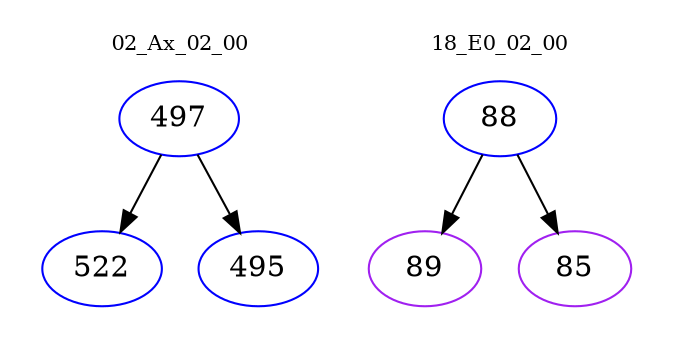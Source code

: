 digraph{
subgraph cluster_0 {
color = white
label = "02_Ax_02_00";
fontsize=10;
T0_497 [label="497", color="blue"]
T0_497 -> T0_522 [color="black"]
T0_522 [label="522", color="blue"]
T0_497 -> T0_495 [color="black"]
T0_495 [label="495", color="blue"]
}
subgraph cluster_1 {
color = white
label = "18_E0_02_00";
fontsize=10;
T1_88 [label="88", color="blue"]
T1_88 -> T1_89 [color="black"]
T1_89 [label="89", color="purple"]
T1_88 -> T1_85 [color="black"]
T1_85 [label="85", color="purple"]
}
}
